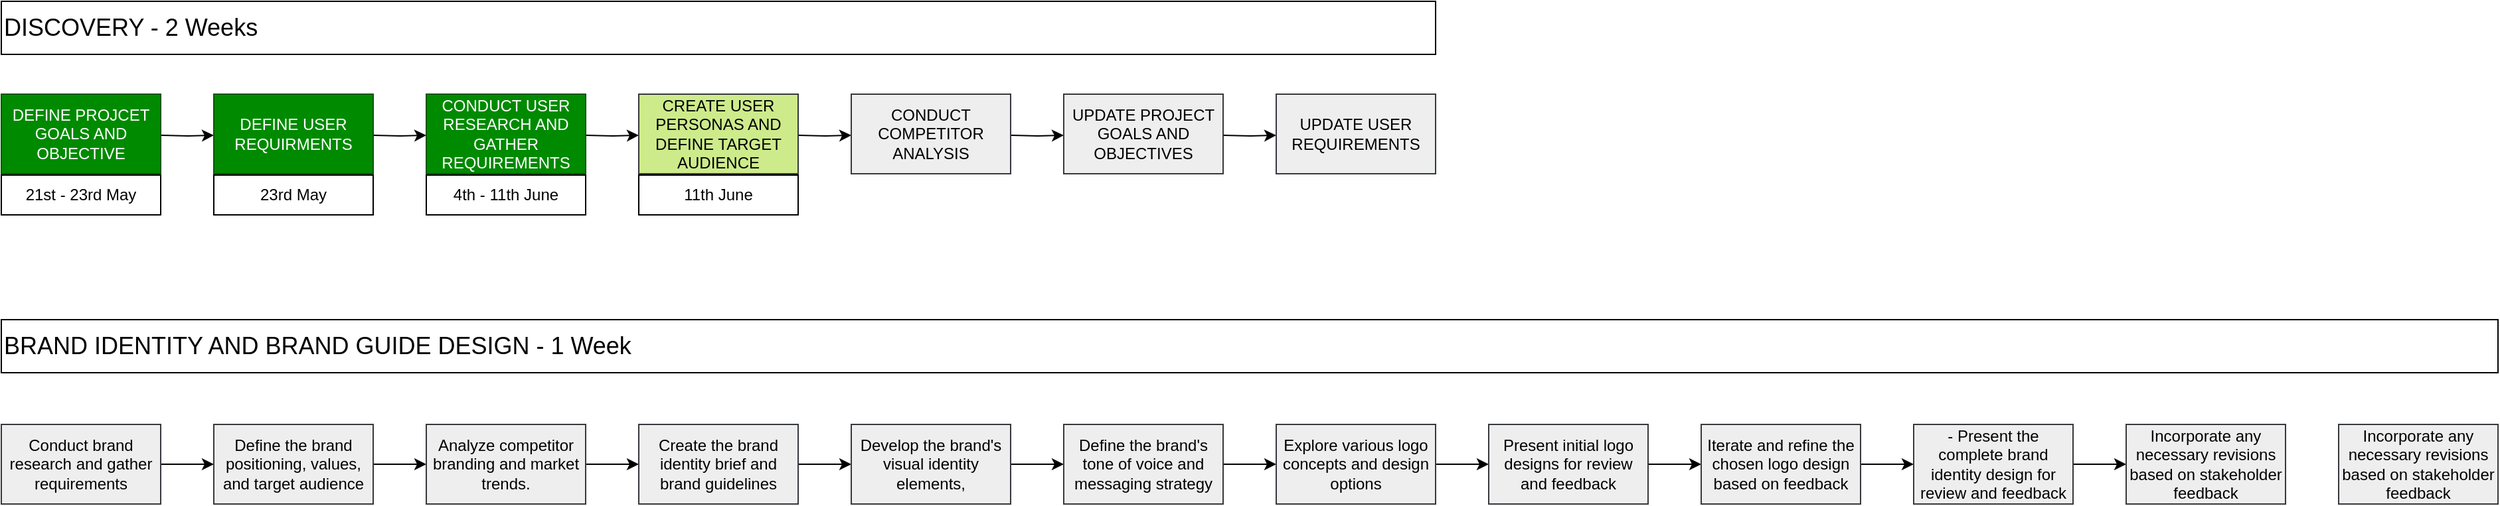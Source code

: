 <mxfile version="21.3.8" type="github">
  <diagram name="Page-1" id="Id1s_BIeK_hJf_YxdPQb">
    <mxGraphModel dx="1434" dy="796" grid="1" gridSize="10" guides="1" tooltips="1" connect="1" arrows="1" fold="1" page="1" pageScale="1" pageWidth="850" pageHeight="1100" math="0" shadow="0">
      <root>
        <mxCell id="0" />
        <mxCell id="1" parent="0" />
        <mxCell id="ccUa-iO1tZTZyTWDyoyD-1" value="&lt;font style=&quot;font-size: 18px;&quot;&gt;DISCOVERY - 2 Weeks&lt;/font&gt;" style="rounded=0;whiteSpace=wrap;html=1;align=left;" vertex="1" parent="1">
          <mxGeometry x="40" y="80" width="1080" height="40" as="geometry" />
        </mxCell>
        <mxCell id="ccUa-iO1tZTZyTWDyoyD-9" value="" style="edgeStyle=orthogonalEdgeStyle;rounded=0;orthogonalLoop=1;jettySize=auto;html=1;" edge="1" parent="1">
          <mxGeometry relative="1" as="geometry">
            <mxPoint x="160" y="181" as="sourcePoint" />
            <mxPoint x="200" y="181" as="targetPoint" />
          </mxGeometry>
        </mxCell>
        <mxCell id="ccUa-iO1tZTZyTWDyoyD-4" value="DEFINE PROJCET GOALS AND OBJECTIVE" style="rounded=0;whiteSpace=wrap;html=1;fillColor=#008a00;fontColor=#ffffff;strokeColor=#005700;" vertex="1" parent="1">
          <mxGeometry x="40" y="150" width="120" height="60" as="geometry" />
        </mxCell>
        <mxCell id="ccUa-iO1tZTZyTWDyoyD-10" value="" style="edgeStyle=orthogonalEdgeStyle;rounded=0;orthogonalLoop=1;jettySize=auto;html=1;" edge="1" parent="1">
          <mxGeometry relative="1" as="geometry">
            <mxPoint x="320" y="181" as="sourcePoint" />
            <mxPoint x="360" y="181" as="targetPoint" />
          </mxGeometry>
        </mxCell>
        <mxCell id="ccUa-iO1tZTZyTWDyoyD-6" value="DEFINE USER REQUIRMENTS" style="rounded=0;whiteSpace=wrap;html=1;fillColor=#008a00;fontColor=#ffffff;strokeColor=#005700;" vertex="1" parent="1">
          <mxGeometry x="200" y="150" width="120" height="60" as="geometry" />
        </mxCell>
        <mxCell id="ccUa-iO1tZTZyTWDyoyD-11" value="" style="edgeStyle=orthogonalEdgeStyle;rounded=0;orthogonalLoop=1;jettySize=auto;html=1;" edge="1" parent="1">
          <mxGeometry relative="1" as="geometry">
            <mxPoint x="480" y="181" as="sourcePoint" />
            <mxPoint x="520" y="181" as="targetPoint" />
          </mxGeometry>
        </mxCell>
        <mxCell id="ccUa-iO1tZTZyTWDyoyD-7" value="CONDUCT USER RESEARCH AND GATHER REQUIREMENTS" style="rounded=0;whiteSpace=wrap;html=1;fillColor=#008a00;fontColor=#ffffff;strokeColor=#005700;" vertex="1" parent="1">
          <mxGeometry x="360" y="150" width="120" height="60" as="geometry" />
        </mxCell>
        <mxCell id="ccUa-iO1tZTZyTWDyoyD-17" value="" style="edgeStyle=orthogonalEdgeStyle;rounded=0;orthogonalLoop=1;jettySize=auto;html=1;" edge="1" parent="1">
          <mxGeometry relative="1" as="geometry">
            <mxPoint x="640" y="181" as="sourcePoint" />
            <mxPoint x="680" y="181" as="targetPoint" />
          </mxGeometry>
        </mxCell>
        <mxCell id="ccUa-iO1tZTZyTWDyoyD-8" value="CREATE USER PERSONAS AND DEFINE TARGET AUDIENCE" style="rounded=0;whiteSpace=wrap;html=1;fillColor=#cdeb8b;strokeColor=#36393d;" vertex="1" parent="1">
          <mxGeometry x="520" y="150" width="120" height="60" as="geometry" />
        </mxCell>
        <mxCell id="ccUa-iO1tZTZyTWDyoyD-14" value="" style="edgeStyle=orthogonalEdgeStyle;rounded=0;orthogonalLoop=1;jettySize=auto;html=1;" edge="1" parent="1">
          <mxGeometry relative="1" as="geometry">
            <mxPoint x="800" y="181" as="sourcePoint" />
            <mxPoint x="840" y="181" as="targetPoint" />
          </mxGeometry>
        </mxCell>
        <mxCell id="ccUa-iO1tZTZyTWDyoyD-12" value="CONDUCT COMPETITOR ANALYSIS" style="rounded=0;whiteSpace=wrap;html=1;fillColor=#eeeeee;strokeColor=#36393d;" vertex="1" parent="1">
          <mxGeometry x="680" y="150" width="120" height="60" as="geometry" />
        </mxCell>
        <mxCell id="ccUa-iO1tZTZyTWDyoyD-16" value="" style="edgeStyle=orthogonalEdgeStyle;rounded=0;orthogonalLoop=1;jettySize=auto;html=1;" edge="1" parent="1">
          <mxGeometry relative="1" as="geometry">
            <mxPoint x="960" y="181" as="sourcePoint" />
            <mxPoint x="1000" y="181" as="targetPoint" />
          </mxGeometry>
        </mxCell>
        <mxCell id="ccUa-iO1tZTZyTWDyoyD-13" value="UPDATE PROJECT GOALS AND OBJECTIVES" style="rounded=0;whiteSpace=wrap;html=1;fillColor=#eeeeee;strokeColor=#36393d;" vertex="1" parent="1">
          <mxGeometry x="840" y="150" width="120" height="60" as="geometry" />
        </mxCell>
        <mxCell id="ccUa-iO1tZTZyTWDyoyD-15" value="UPDATE USER REQUIREMENTS" style="rounded=0;whiteSpace=wrap;html=1;fillColor=#eeeeee;strokeColor=#36393d;" vertex="1" parent="1">
          <mxGeometry x="1000" y="150" width="120" height="60" as="geometry" />
        </mxCell>
        <mxCell id="ccUa-iO1tZTZyTWDyoyD-18" value="21st - 23rd May" style="rounded=0;whiteSpace=wrap;html=1;" vertex="1" parent="1">
          <mxGeometry x="40" y="211" width="120" height="30" as="geometry" />
        </mxCell>
        <mxCell id="ccUa-iO1tZTZyTWDyoyD-19" value="23rd May" style="rounded=0;whiteSpace=wrap;html=1;" vertex="1" parent="1">
          <mxGeometry x="200" y="211" width="120" height="30" as="geometry" />
        </mxCell>
        <mxCell id="ccUa-iO1tZTZyTWDyoyD-20" value="4th - 11th June" style="rounded=0;whiteSpace=wrap;html=1;" vertex="1" parent="1">
          <mxGeometry x="360" y="211" width="120" height="30" as="geometry" />
        </mxCell>
        <mxCell id="ccUa-iO1tZTZyTWDyoyD-21" value="11th June" style="rounded=0;whiteSpace=wrap;html=1;" vertex="1" parent="1">
          <mxGeometry x="520" y="211" width="120" height="30" as="geometry" />
        </mxCell>
        <mxCell id="ccUa-iO1tZTZyTWDyoyD-22" value="&lt;font style=&quot;font-size: 18px;&quot;&gt;BRAND IDENTITY AND BRAND GUIDE DESIGN - 1 Week&lt;/font&gt;" style="rounded=0;whiteSpace=wrap;html=1;align=left;" vertex="1" parent="1">
          <mxGeometry x="40" y="320" width="1880" height="40" as="geometry" />
        </mxCell>
        <mxCell id="ccUa-iO1tZTZyTWDyoyD-28" value="" style="edgeStyle=orthogonalEdgeStyle;rounded=0;orthogonalLoop=1;jettySize=auto;html=1;" edge="1" parent="1" source="ccUa-iO1tZTZyTWDyoyD-24" target="ccUa-iO1tZTZyTWDyoyD-26">
          <mxGeometry relative="1" as="geometry" />
        </mxCell>
        <mxCell id="ccUa-iO1tZTZyTWDyoyD-24" value="Conduct brand research and gather requirements" style="rounded=0;whiteSpace=wrap;html=1;fillColor=#eeeeee;strokeColor=#36393d;" vertex="1" parent="1">
          <mxGeometry x="40" y="399" width="120" height="60" as="geometry" />
        </mxCell>
        <mxCell id="ccUa-iO1tZTZyTWDyoyD-29" value="" style="edgeStyle=orthogonalEdgeStyle;rounded=0;orthogonalLoop=1;jettySize=auto;html=1;" edge="1" parent="1" source="ccUa-iO1tZTZyTWDyoyD-26" target="ccUa-iO1tZTZyTWDyoyD-27">
          <mxGeometry relative="1" as="geometry" />
        </mxCell>
        <mxCell id="ccUa-iO1tZTZyTWDyoyD-26" value=" Define the brand positioning, values, and target audience" style="rounded=0;whiteSpace=wrap;html=1;fillColor=#eeeeee;strokeColor=#36393d;" vertex="1" parent="1">
          <mxGeometry x="200" y="399" width="120" height="60" as="geometry" />
        </mxCell>
        <mxCell id="ccUa-iO1tZTZyTWDyoyD-33" value="" style="edgeStyle=orthogonalEdgeStyle;rounded=0;orthogonalLoop=1;jettySize=auto;html=1;" edge="1" parent="1" source="ccUa-iO1tZTZyTWDyoyD-27" target="ccUa-iO1tZTZyTWDyoyD-30">
          <mxGeometry relative="1" as="geometry" />
        </mxCell>
        <mxCell id="ccUa-iO1tZTZyTWDyoyD-27" value="  Analyze competitor branding and market trends." style="rounded=0;whiteSpace=wrap;html=1;fillColor=#eeeeee;strokeColor=#36393d;" vertex="1" parent="1">
          <mxGeometry x="360" y="399" width="120" height="60" as="geometry" />
        </mxCell>
        <mxCell id="ccUa-iO1tZTZyTWDyoyD-34" value="" style="edgeStyle=orthogonalEdgeStyle;rounded=0;orthogonalLoop=1;jettySize=auto;html=1;" edge="1" parent="1" source="ccUa-iO1tZTZyTWDyoyD-30" target="ccUa-iO1tZTZyTWDyoyD-31">
          <mxGeometry relative="1" as="geometry" />
        </mxCell>
        <mxCell id="ccUa-iO1tZTZyTWDyoyD-30" value="  Create the brand identity brief and brand guidelines" style="rounded=0;whiteSpace=wrap;html=1;fillColor=#eeeeee;strokeColor=#36393d;" vertex="1" parent="1">
          <mxGeometry x="520" y="399" width="120" height="60" as="geometry" />
        </mxCell>
        <mxCell id="ccUa-iO1tZTZyTWDyoyD-35" value="" style="edgeStyle=orthogonalEdgeStyle;rounded=0;orthogonalLoop=1;jettySize=auto;html=1;" edge="1" parent="1" source="ccUa-iO1tZTZyTWDyoyD-31" target="ccUa-iO1tZTZyTWDyoyD-32">
          <mxGeometry relative="1" as="geometry" />
        </mxCell>
        <mxCell id="ccUa-iO1tZTZyTWDyoyD-31" value="  Develop the brand&#39;s visual identity elements," style="rounded=0;whiteSpace=wrap;html=1;fillColor=#eeeeee;strokeColor=#36393d;" vertex="1" parent="1">
          <mxGeometry x="680" y="399" width="120" height="60" as="geometry" />
        </mxCell>
        <mxCell id="ccUa-iO1tZTZyTWDyoyD-38" value="" style="edgeStyle=orthogonalEdgeStyle;rounded=0;orthogonalLoop=1;jettySize=auto;html=1;" edge="1" parent="1" source="ccUa-iO1tZTZyTWDyoyD-32" target="ccUa-iO1tZTZyTWDyoyD-36">
          <mxGeometry relative="1" as="geometry" />
        </mxCell>
        <mxCell id="ccUa-iO1tZTZyTWDyoyD-32" value="Define the brand&#39;s tone of voice and messaging strategy" style="rounded=0;whiteSpace=wrap;html=1;fillColor=#eeeeee;strokeColor=#36393d;" vertex="1" parent="1">
          <mxGeometry x="840" y="399" width="120" height="60" as="geometry" />
        </mxCell>
        <mxCell id="ccUa-iO1tZTZyTWDyoyD-39" value="" style="edgeStyle=orthogonalEdgeStyle;rounded=0;orthogonalLoop=1;jettySize=auto;html=1;" edge="1" parent="1" source="ccUa-iO1tZTZyTWDyoyD-36" target="ccUa-iO1tZTZyTWDyoyD-37">
          <mxGeometry relative="1" as="geometry" />
        </mxCell>
        <mxCell id="ccUa-iO1tZTZyTWDyoyD-36" value="  Explore various logo concepts and design options" style="rounded=0;whiteSpace=wrap;html=1;fillColor=#eeeeee;strokeColor=#36393d;" vertex="1" parent="1">
          <mxGeometry x="1000" y="399" width="120" height="60" as="geometry" />
        </mxCell>
        <mxCell id="ccUa-iO1tZTZyTWDyoyD-41" value="" style="edgeStyle=orthogonalEdgeStyle;rounded=0;orthogonalLoop=1;jettySize=auto;html=1;" edge="1" parent="1" source="ccUa-iO1tZTZyTWDyoyD-37" target="ccUa-iO1tZTZyTWDyoyD-40">
          <mxGeometry relative="1" as="geometry" />
        </mxCell>
        <mxCell id="ccUa-iO1tZTZyTWDyoyD-37" value="   Present initial logo designs for review and feedback" style="rounded=0;whiteSpace=wrap;html=1;fillColor=#eeeeee;strokeColor=#36393d;" vertex="1" parent="1">
          <mxGeometry x="1160" y="399" width="120" height="60" as="geometry" />
        </mxCell>
        <mxCell id="ccUa-iO1tZTZyTWDyoyD-43" value="" style="edgeStyle=orthogonalEdgeStyle;rounded=0;orthogonalLoop=1;jettySize=auto;html=1;" edge="1" parent="1" source="ccUa-iO1tZTZyTWDyoyD-40" target="ccUa-iO1tZTZyTWDyoyD-42">
          <mxGeometry relative="1" as="geometry" />
        </mxCell>
        <mxCell id="ccUa-iO1tZTZyTWDyoyD-40" value="Iterate and refine the chosen logo design based on feedback" style="rounded=0;whiteSpace=wrap;html=1;fillColor=#eeeeee;strokeColor=#36393d;" vertex="1" parent="1">
          <mxGeometry x="1320" y="399" width="120" height="60" as="geometry" />
        </mxCell>
        <mxCell id="ccUa-iO1tZTZyTWDyoyD-45" value="" style="edgeStyle=orthogonalEdgeStyle;rounded=0;orthogonalLoop=1;jettySize=auto;html=1;" edge="1" parent="1" source="ccUa-iO1tZTZyTWDyoyD-42" target="ccUa-iO1tZTZyTWDyoyD-44">
          <mxGeometry relative="1" as="geometry" />
        </mxCell>
        <mxCell id="ccUa-iO1tZTZyTWDyoyD-42" value="- Present the complete brand identity design for review and feedback" style="rounded=0;whiteSpace=wrap;html=1;fillColor=#eeeeee;strokeColor=#36393d;" vertex="1" parent="1">
          <mxGeometry x="1480" y="399" width="120" height="60" as="geometry" />
        </mxCell>
        <mxCell id="ccUa-iO1tZTZyTWDyoyD-44" value="Incorporate any necessary revisions based on stakeholder &lt;br&gt;feedback" style="rounded=0;whiteSpace=wrap;html=1;fillColor=#eeeeee;strokeColor=#36393d;" vertex="1" parent="1">
          <mxGeometry x="1640" y="399" width="120" height="60" as="geometry" />
        </mxCell>
        <mxCell id="ccUa-iO1tZTZyTWDyoyD-46" value="Incorporate any necessary revisions based on stakeholder &lt;br&gt;feedback" style="rounded=0;whiteSpace=wrap;html=1;fillColor=#eeeeee;strokeColor=#36393d;" vertex="1" parent="1">
          <mxGeometry x="1800" y="399" width="120" height="60" as="geometry" />
        </mxCell>
      </root>
    </mxGraphModel>
  </diagram>
</mxfile>
